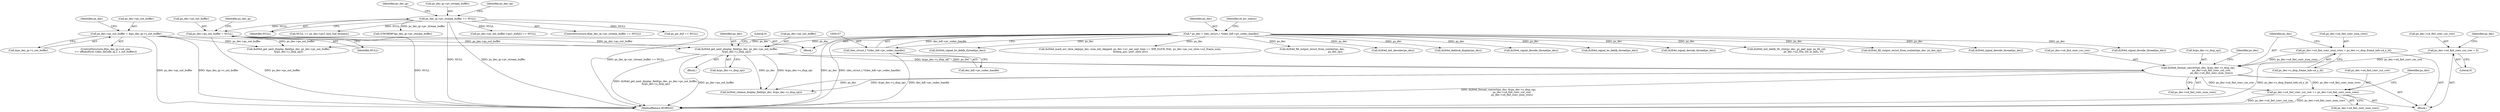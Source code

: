 digraph "0_Android_33ef7de9ddc8ea7eb9cbc440d1cf89957a0c267b@pointer" {
"1000758" [label="(Call,ps_dec->u4_fmt_conv_cur_row += ps_dec->u4_fmt_conv_num_rows)"];
"1000746" [label="(Call,ih264d_format_convert(ps_dec, &(ps_dec->s_disp_op),\n                                  ps_dec->u4_fmt_conv_cur_row,\n                                  ps_dec->u4_fmt_conv_num_rows))"];
"1000714" [label="(Call,ih264d_get_next_display_field(ps_dec, ps_dec->ps_out_buffer,\n &(ps_dec->s_disp_op)))"];
"1000154" [label="(Call,* ps_dec = (dec_struct_t *)(dec_hdl->pv_codec_handle))"];
"1000156" [label="(Call,(dec_struct_t *)(dec_hdl->pv_codec_handle))"];
"1000325" [label="(Call,ps_dec->ps_out_buffer = &ps_dec_ip->s_out_buffer)"];
"1000312" [label="(Call,ps_dec->ps_out_buffer = NULL)"];
"1000261" [label="(Call,ps_dec_ip->pv_stream_buffer == NULL)"];
"1000732" [label="(Call,ps_dec->u4_fmt_conv_cur_row = 0)"];
"1000737" [label="(Call,ps_dec->u4_fmt_conv_num_rows = ps_dec->s_disp_frame_info.u4_y_ht)"];
"1002069" [label="(Call,ih264d_fill_output_struct_from_context(ps_dec, ps_dec_op))"];
"1000335" [label="(Identifier,ps_dec)"];
"1000739" [label="(Identifier,ps_dec)"];
"1000714" [label="(Call,ih264d_get_next_display_field(ps_dec, ps_dec->ps_out_buffer,\n &(ps_dec->s_disp_op)))"];
"1002041" [label="(Call,ih264d_get_next_display_field(ps_dec, ps_dec->ps_out_buffer,\n &(ps_dec->s_disp_op)))"];
"1001735" [label="(Call,ih264d_signal_decode_thread(ps_dec))"];
"1001409" [label="(Call,ih264d_signal_decode_thread(ps_dec))"];
"1001843" [label="(Call,ih264d_signal_bs_deblk_thread(ps_dec))"];
"1000284" [label="(Identifier,ps_dec_ip)"];
"1000741" [label="(Call,ps_dec->s_disp_frame_info.u4_y_ht)"];
"1000758" [label="(Call,ps_dec->u4_fmt_conv_cur_row += ps_dec->u4_fmt_conv_num_rows)"];
"1000155" [label="(Identifier,ps_dec)"];
"1000262" [label="(Call,ps_dec_ip->pv_stream_buffer)"];
"1000265" [label="(Identifier,NULL)"];
"1000163" [label="(Identifier,i4_err_status)"];
"1000716" [label="(Call,ps_dec->ps_out_buffer)"];
"1000760" [label="(Identifier,ps_dec)"];
"1000759" [label="(Call,ps_dec->u4_fmt_conv_cur_row)"];
"1002189" [label="(MethodReturn,WORD32)"];
"1000156" [label="(Call,(dec_struct_t *)(dec_hdl->pv_codec_handle))"];
"1001559" [label="(Call,ih264d_mark_err_slice_skip(ps_dec, num_mb_skipped, ps_dec->u1_nal_unit_type == IDR_SLICE_NAL, ps_dec->ps_cur_slice->u2_frame_num,\n &temp_poc, prev_slice_err))"];
"1000316" [label="(Identifier,NULL)"];
"1000767" [label="(Identifier,ps_dec)"];
"1000269" [label="(Identifier,ps_dec_op)"];
"1000715" [label="(Identifier,ps_dec)"];
"1001001" [label="(Call,NULL == ps_dec->pu1_bits_buf_dynamic)"];
"1000755" [label="(Call,ps_dec->u4_fmt_conv_num_rows)"];
"1000158" [label="(Call,dec_hdl->pv_codec_handle)"];
"1000982" [label="(Call,(UWORD8*)ps_dec_ip->pv_stream_buffer)"];
"1000261" [label="(Call,ps_dec_ip->pv_stream_buffer == NULL)"];
"1000719" [label="(Call,&(ps_dec->s_disp_op))"];
"1000152" [label="(Block,)"];
"1000317" [label="(ControlStructure,if(ps_dec_ip->u4_size\n >= offsetof(ivd_video_decode_ip_t, s_out_buffer)))"];
"1000770" [label="(Call,ih264d_release_display_field(ps_dec, &(ps_dec->s_disp_op)))"];
"1000762" [label="(Call,ps_dec->u4_fmt_conv_num_rows)"];
"1000737" [label="(Call,ps_dec->u4_fmt_conv_num_rows = ps_dec->s_disp_frame_info.u4_y_ht)"];
"1000154" [label="(Call,* ps_dec = (dec_struct_t *)(dec_hdl->pv_codec_handle))"];
"1000312" [label="(Call,ps_dec->ps_out_buffer = NULL)"];
"1000731" [label="(Block,)"];
"1000747" [label="(Identifier,ps_dec)"];
"1001256" [label="(Call,ih264d_fill_output_struct_from_context(ps_dec,\n                                                           ps_dec_op))"];
"1000407" [label="(Call,ps_dec->ps_out_buffer->pu1_bufs[i] == NULL)"];
"1000736" [label="(Literal,0)"];
"1000738" [label="(Call,ps_dec->u4_fmt_conv_num_rows)"];
"1000260" [label="(ControlStructure,if(ps_dec_ip->pv_stream_buffer == NULL))"];
"1000746" [label="(Call,ih264d_format_convert(ps_dec, &(ps_dec->s_disp_op),\n                                  ps_dec->u4_fmt_conv_cur_row,\n                                  ps_dec->u4_fmt_conv_num_rows))"];
"1000897" [label="(Call,ih264d_init_decoder(ps_dec))"];
"1000325" [label="(Call,ps_dec->ps_out_buffer = &ps_dec_ip->s_out_buffer)"];
"1001905" [label="(Call,ih264d_deblock_display(ps_dec))"];
"1000320" [label="(Identifier,ps_dec_ip)"];
"1001612" [label="(Call,ih264d_signal_decode_thread(ps_dec))"];
"1000732" [label="(Call,ps_dec->u4_fmt_conv_cur_row = 0)"];
"1000725" [label="(Literal,0)"];
"1000313" [label="(Call,ps_dec->ps_out_buffer)"];
"1002027" [label="(Call,ih264d_signal_bs_deblk_thread(ps_dec))"];
"1001192" [label="(Call,ih264d_signal_decode_thread(ps_dec))"];
"1000329" [label="(Call,&ps_dec_ip->s_out_buffer)"];
"1000752" [label="(Call,ps_dec->u4_fmt_conv_cur_row)"];
"1000624" [label="(Call,ps_pic_buf == NULL)"];
"1001701" [label="(Call,ih264d_init_deblk_tfr_ctxt(ps_dec, ps_pad_mgr, ps_tfr_cxt,\n                                           ps_dec->u2_frm_wd_in_mbs, 0))"];
"1000748" [label="(Call,&(ps_dec->s_disp_op))"];
"1000713" [label="(Block,)"];
"1000733" [label="(Call,ps_dec->u4_fmt_conv_cur_row)"];
"1000326" [label="(Call,ps_dec->ps_out_buffer)"];
"1000758" -> "1000731"  [label="AST: "];
"1000758" -> "1000762"  [label="CFG: "];
"1000759" -> "1000758"  [label="AST: "];
"1000762" -> "1000758"  [label="AST: "];
"1000767" -> "1000758"  [label="CFG: "];
"1000758" -> "1002189"  [label="DDG: ps_dec->u4_fmt_conv_num_rows"];
"1000758" -> "1002189"  [label="DDG: ps_dec->u4_fmt_conv_cur_row"];
"1000746" -> "1000758"  [label="DDG: ps_dec->u4_fmt_conv_num_rows"];
"1000746" -> "1000758"  [label="DDG: ps_dec->u4_fmt_conv_cur_row"];
"1000746" -> "1000731"  [label="AST: "];
"1000746" -> "1000755"  [label="CFG: "];
"1000747" -> "1000746"  [label="AST: "];
"1000748" -> "1000746"  [label="AST: "];
"1000752" -> "1000746"  [label="AST: "];
"1000755" -> "1000746"  [label="AST: "];
"1000760" -> "1000746"  [label="CFG: "];
"1000746" -> "1002189"  [label="DDG: ih264d_format_convert(ps_dec, &(ps_dec->s_disp_op),\n                                  ps_dec->u4_fmt_conv_cur_row,\n                                  ps_dec->u4_fmt_conv_num_rows)"];
"1000714" -> "1000746"  [label="DDG: ps_dec"];
"1000714" -> "1000746"  [label="DDG: &(ps_dec->s_disp_op)"];
"1000732" -> "1000746"  [label="DDG: ps_dec->u4_fmt_conv_cur_row"];
"1000737" -> "1000746"  [label="DDG: ps_dec->u4_fmt_conv_num_rows"];
"1000746" -> "1000770"  [label="DDG: ps_dec"];
"1000746" -> "1000770"  [label="DDG: &(ps_dec->s_disp_op)"];
"1000714" -> "1000713"  [label="AST: "];
"1000714" -> "1000719"  [label="CFG: "];
"1000715" -> "1000714"  [label="AST: "];
"1000716" -> "1000714"  [label="AST: "];
"1000719" -> "1000714"  [label="AST: "];
"1000725" -> "1000714"  [label="CFG: "];
"1000714" -> "1002189"  [label="DDG: ih264d_get_next_display_field(ps_dec, ps_dec->ps_out_buffer,\n &(ps_dec->s_disp_op))"];
"1000714" -> "1002189"  [label="DDG: ps_dec->ps_out_buffer"];
"1000154" -> "1000714"  [label="DDG: ps_dec"];
"1000325" -> "1000714"  [label="DDG: ps_dec->ps_out_buffer"];
"1000312" -> "1000714"  [label="DDG: ps_dec->ps_out_buffer"];
"1000714" -> "1000770"  [label="DDG: ps_dec"];
"1000714" -> "1000770"  [label="DDG: &(ps_dec->s_disp_op)"];
"1000154" -> "1000152"  [label="AST: "];
"1000154" -> "1000156"  [label="CFG: "];
"1000155" -> "1000154"  [label="AST: "];
"1000156" -> "1000154"  [label="AST: "];
"1000163" -> "1000154"  [label="CFG: "];
"1000154" -> "1002189"  [label="DDG: ps_dec"];
"1000154" -> "1002189"  [label="DDG: (dec_struct_t *)(dec_hdl->pv_codec_handle)"];
"1000156" -> "1000154"  [label="DDG: dec_hdl->pv_codec_handle"];
"1000154" -> "1000897"  [label="DDG: ps_dec"];
"1000154" -> "1001192"  [label="DDG: ps_dec"];
"1000154" -> "1001256"  [label="DDG: ps_dec"];
"1000154" -> "1001409"  [label="DDG: ps_dec"];
"1000154" -> "1001559"  [label="DDG: ps_dec"];
"1000154" -> "1001612"  [label="DDG: ps_dec"];
"1000154" -> "1001701"  [label="DDG: ps_dec"];
"1000154" -> "1001735"  [label="DDG: ps_dec"];
"1000154" -> "1001843"  [label="DDG: ps_dec"];
"1000154" -> "1001905"  [label="DDG: ps_dec"];
"1000154" -> "1002027"  [label="DDG: ps_dec"];
"1000154" -> "1002041"  [label="DDG: ps_dec"];
"1000154" -> "1002069"  [label="DDG: ps_dec"];
"1000156" -> "1000158"  [label="CFG: "];
"1000157" -> "1000156"  [label="AST: "];
"1000158" -> "1000156"  [label="AST: "];
"1000156" -> "1002189"  [label="DDG: dec_hdl->pv_codec_handle"];
"1000325" -> "1000317"  [label="AST: "];
"1000325" -> "1000329"  [label="CFG: "];
"1000326" -> "1000325"  [label="AST: "];
"1000329" -> "1000325"  [label="AST: "];
"1000335" -> "1000325"  [label="CFG: "];
"1000325" -> "1002189"  [label="DDG: ps_dec->ps_out_buffer"];
"1000325" -> "1002189"  [label="DDG: &ps_dec_ip->s_out_buffer"];
"1000325" -> "1002041"  [label="DDG: ps_dec->ps_out_buffer"];
"1000312" -> "1000152"  [label="AST: "];
"1000312" -> "1000316"  [label="CFG: "];
"1000313" -> "1000312"  [label="AST: "];
"1000316" -> "1000312"  [label="AST: "];
"1000320" -> "1000312"  [label="CFG: "];
"1000312" -> "1002189"  [label="DDG: NULL"];
"1000312" -> "1002189"  [label="DDG: ps_dec->ps_out_buffer"];
"1000261" -> "1000312"  [label="DDG: NULL"];
"1000312" -> "1002041"  [label="DDG: ps_dec->ps_out_buffer"];
"1000261" -> "1000260"  [label="AST: "];
"1000261" -> "1000265"  [label="CFG: "];
"1000262" -> "1000261"  [label="AST: "];
"1000265" -> "1000261"  [label="AST: "];
"1000269" -> "1000261"  [label="CFG: "];
"1000284" -> "1000261"  [label="CFG: "];
"1000261" -> "1002189"  [label="DDG: NULL"];
"1000261" -> "1002189"  [label="DDG: ps_dec_ip->pv_stream_buffer"];
"1000261" -> "1002189"  [label="DDG: ps_dec_ip->pv_stream_buffer == NULL"];
"1000261" -> "1000407"  [label="DDG: NULL"];
"1000261" -> "1000624"  [label="DDG: NULL"];
"1000261" -> "1000982"  [label="DDG: ps_dec_ip->pv_stream_buffer"];
"1000261" -> "1001001"  [label="DDG: NULL"];
"1000732" -> "1000731"  [label="AST: "];
"1000732" -> "1000736"  [label="CFG: "];
"1000733" -> "1000732"  [label="AST: "];
"1000736" -> "1000732"  [label="AST: "];
"1000739" -> "1000732"  [label="CFG: "];
"1000737" -> "1000731"  [label="AST: "];
"1000737" -> "1000741"  [label="CFG: "];
"1000738" -> "1000737"  [label="AST: "];
"1000741" -> "1000737"  [label="AST: "];
"1000747" -> "1000737"  [label="CFG: "];
"1000737" -> "1002189"  [label="DDG: ps_dec->s_disp_frame_info.u4_y_ht"];
}
